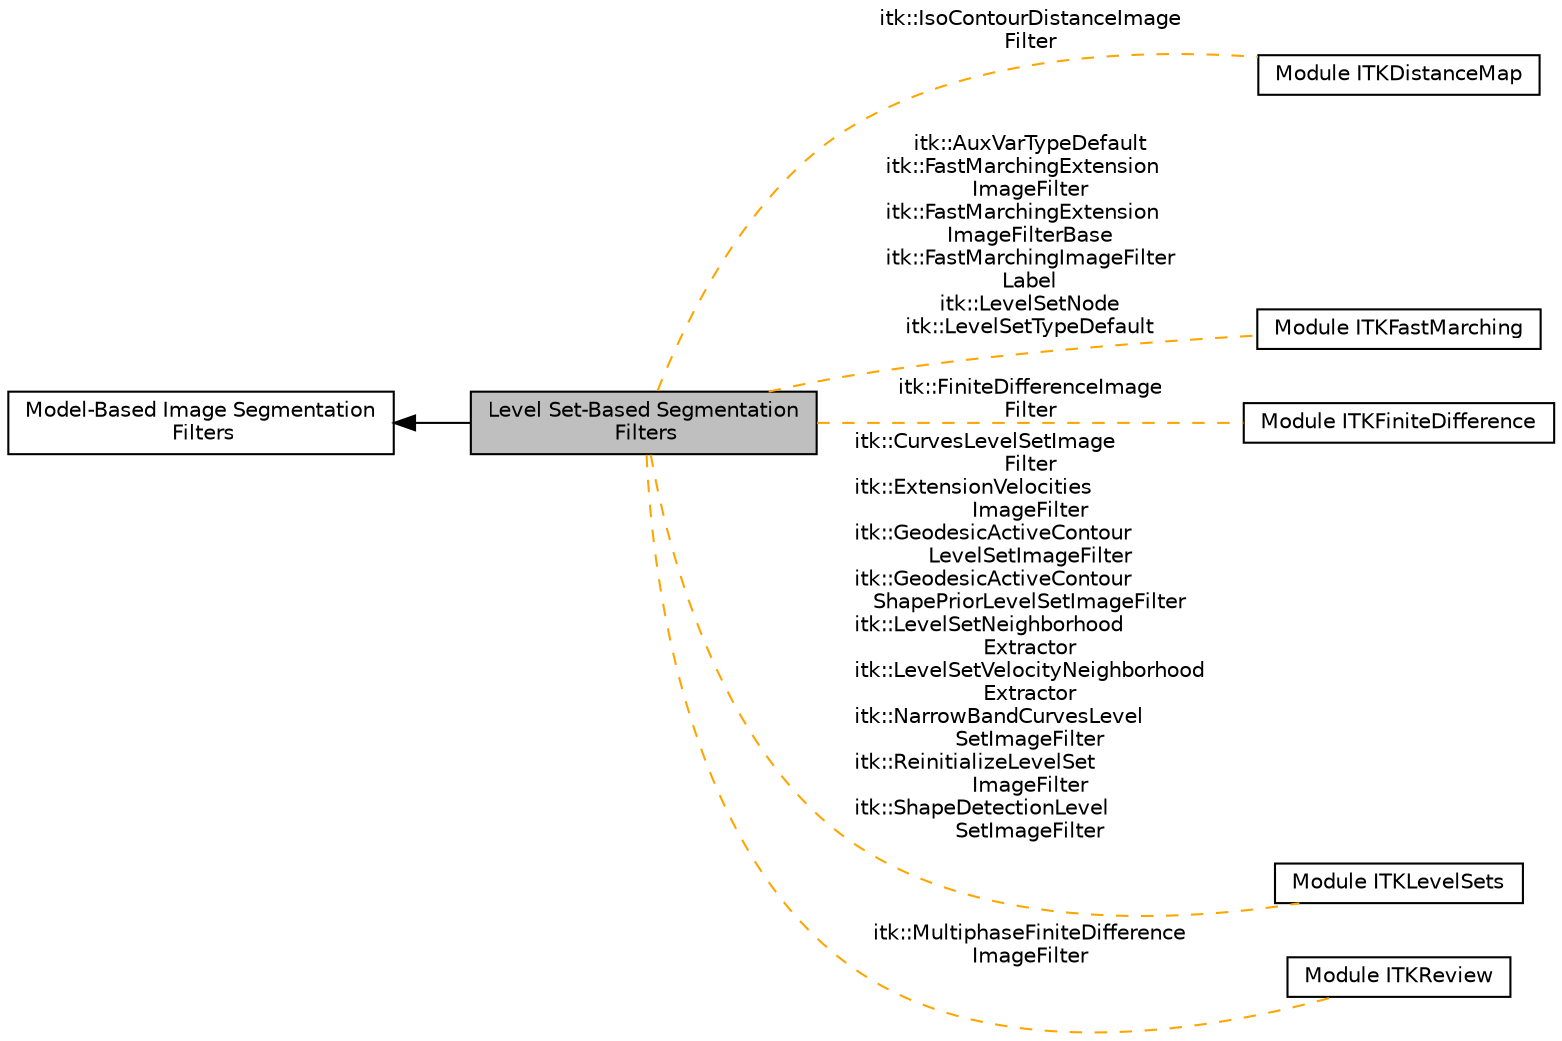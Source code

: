 digraph "Level Set-Based Segmentation Filters"
{
  edge [fontname="Helvetica",fontsize="10",labelfontname="Helvetica",labelfontsize="10"];
  node [fontname="Helvetica",fontsize="10",shape=box];
  rankdir=LR;
  Node6 [label="Module ITKDistanceMap",height=0.2,width=0.4,color="black", fillcolor="white", style="filled",URL="$group__ITKDistanceMap.html",tooltip=" "];
  Node3 [label="Module ITKFastMarching",height=0.2,width=0.4,color="black", fillcolor="white", style="filled",URL="$group__ITKFastMarching.html",tooltip=" "];
  Node5 [label="Module ITKFiniteDifference",height=0.2,width=0.4,color="black", fillcolor="white", style="filled",URL="$group__ITKFiniteDifference.html",tooltip=" "];
  Node4 [label="Module ITKLevelSets",height=0.2,width=0.4,color="black", fillcolor="white", style="filled",URL="$group__ITKLevelSets.html",tooltip=" "];
  Node7 [label="Module ITKReview",height=0.2,width=0.4,color="black", fillcolor="white", style="filled",URL="$group__ITKReview.html",tooltip=" "];
  Node1 [label="Level Set-Based Segmentation\l Filters",height=0.2,width=0.4,color="black", fillcolor="grey75", style="filled", fontcolor="black",tooltip=" "];
  Node2 [label="Model-Based Image Segmentation\l Filters",height=0.2,width=0.4,color="black", fillcolor="white", style="filled",URL="$group__ModelImageSegmentation.html",tooltip=" "];
  Node2->Node1 [shape=plaintext, dir="back", style="solid"];
  Node1->Node3 [shape=plaintext, label="itk::AuxVarTypeDefault\nitk::FastMarchingExtension\lImageFilter\nitk::FastMarchingExtension\lImageFilterBase\nitk::FastMarchingImageFilter\nLabel\nitk::LevelSetNode\nitk::LevelSetTypeDefault", color="orange", dir="none", style="dashed"];
  Node1->Node4 [shape=plaintext, label="itk::CurvesLevelSetImage\lFilter\nitk::ExtensionVelocities\lImageFilter\nitk::GeodesicActiveContour\lLevelSetImageFilter\nitk::GeodesicActiveContour\lShapePriorLevelSetImageFilter\nitk::LevelSetNeighborhood\lExtractor\nitk::LevelSetVelocityNeighborhood\lExtractor\nitk::NarrowBandCurvesLevel\lSetImageFilter\nitk::ReinitializeLevelSet\lImageFilter\nitk::ShapeDetectionLevel\lSetImageFilter", color="orange", dir="none", style="dashed"];
  Node1->Node5 [shape=plaintext, label="itk::FiniteDifferenceImage\lFilter", color="orange", dir="none", style="dashed"];
  Node1->Node6 [shape=plaintext, label="itk::IsoContourDistanceImage\lFilter", color="orange", dir="none", style="dashed"];
  Node1->Node7 [shape=plaintext, label="itk::MultiphaseFiniteDifference\lImageFilter", color="orange", dir="none", style="dashed"];
}
